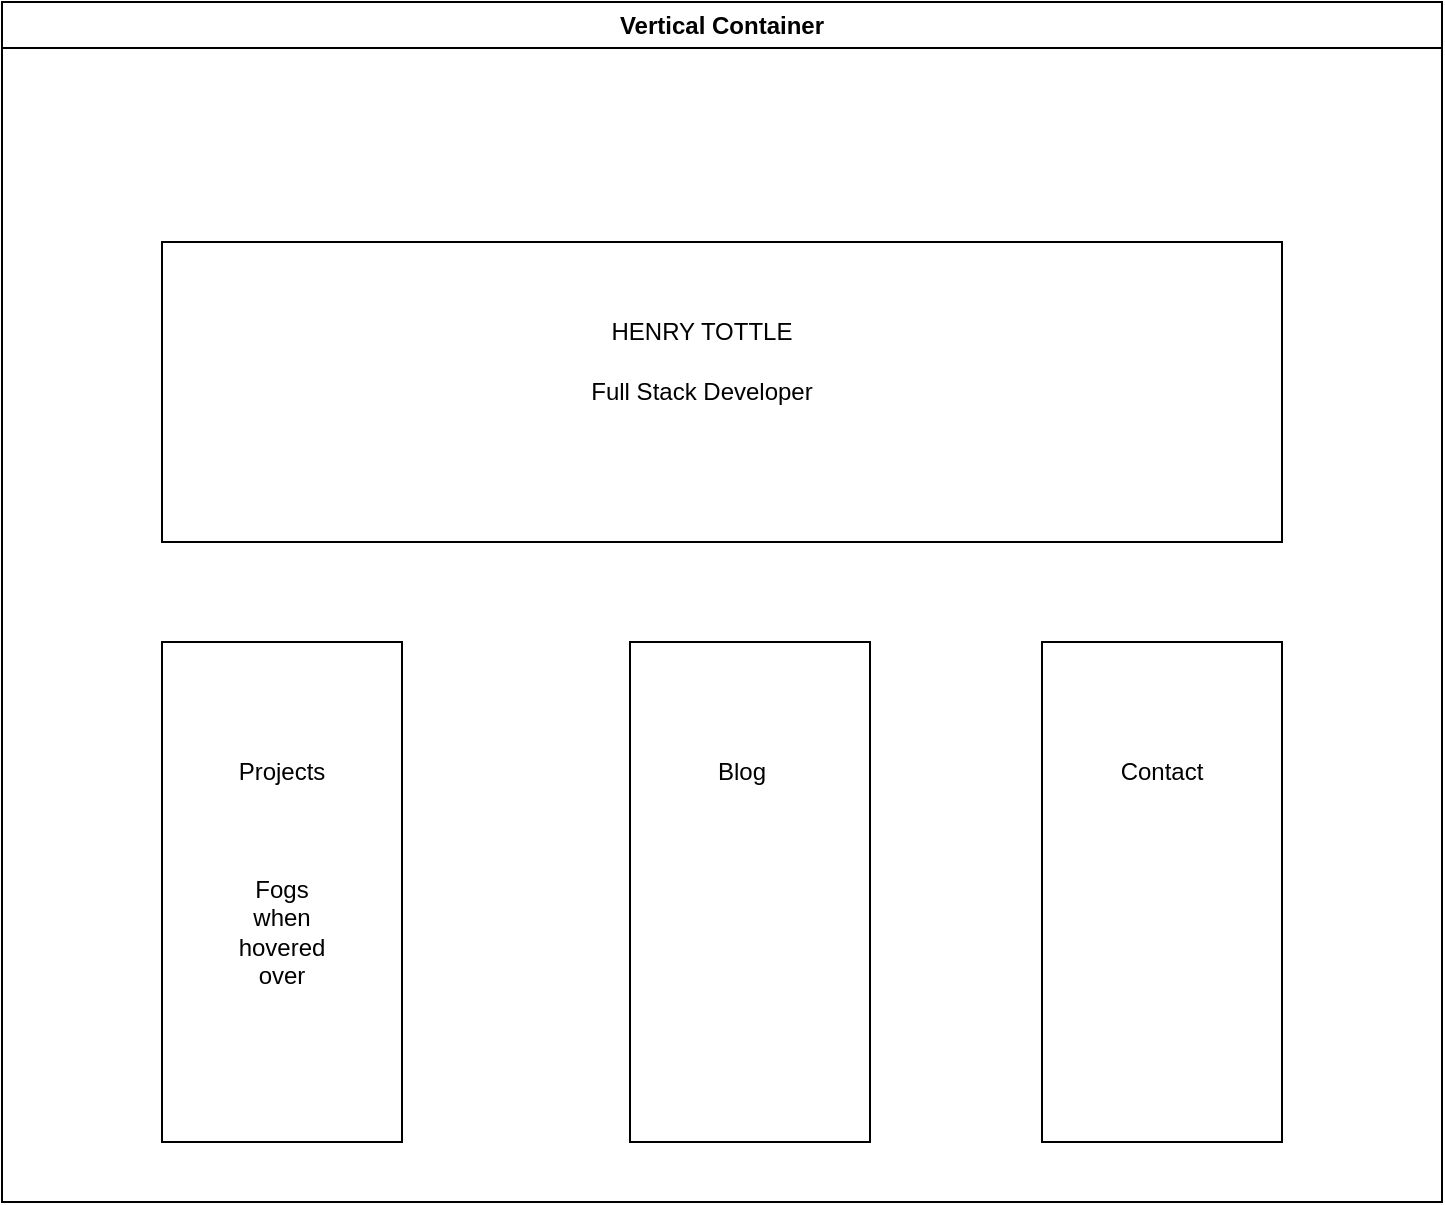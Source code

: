 <mxfile version="24.7.5">
  <diagram name="Page-1" id="FcU2R1jEqoU1yKVSI9cK">
    <mxGraphModel dx="1224" dy="658" grid="1" gridSize="10" guides="1" tooltips="1" connect="1" arrows="1" fold="1" page="1" pageScale="1" pageWidth="827" pageHeight="1169" math="0" shadow="0">
      <root>
        <mxCell id="0" />
        <mxCell id="1" parent="0" />
        <mxCell id="x8HOcmtypewlbyFpmWLk-1" value="Vertical Container" style="swimlane;whiteSpace=wrap;html=1;" vertex="1" parent="1">
          <mxGeometry x="40" y="40" width="720" height="600" as="geometry" />
        </mxCell>
        <mxCell id="x8HOcmtypewlbyFpmWLk-2" value="" style="rounded=0;whiteSpace=wrap;html=1;" vertex="1" parent="x8HOcmtypewlbyFpmWLk-1">
          <mxGeometry x="80" y="120" width="560" height="150" as="geometry" />
        </mxCell>
        <mxCell id="x8HOcmtypewlbyFpmWLk-3" value="" style="rounded=0;whiteSpace=wrap;html=1;" vertex="1" parent="x8HOcmtypewlbyFpmWLk-1">
          <mxGeometry x="80" y="320" width="120" height="250" as="geometry" />
        </mxCell>
        <mxCell id="x8HOcmtypewlbyFpmWLk-4" value="" style="rounded=0;whiteSpace=wrap;html=1;" vertex="1" parent="x8HOcmtypewlbyFpmWLk-1">
          <mxGeometry x="314" y="320" width="120" height="250" as="geometry" />
        </mxCell>
        <mxCell id="x8HOcmtypewlbyFpmWLk-5" value="" style="rounded=0;whiteSpace=wrap;html=1;" vertex="1" parent="x8HOcmtypewlbyFpmWLk-1">
          <mxGeometry x="520" y="320" width="120" height="250" as="geometry" />
        </mxCell>
        <mxCell id="x8HOcmtypewlbyFpmWLk-6" value="HENRY TOTTLE" style="text;html=1;align=center;verticalAlign=middle;whiteSpace=wrap;rounded=0;" vertex="1" parent="x8HOcmtypewlbyFpmWLk-1">
          <mxGeometry x="240" y="150" width="220" height="30" as="geometry" />
        </mxCell>
        <mxCell id="x8HOcmtypewlbyFpmWLk-7" value="Full Stack Developer" style="text;html=1;align=center;verticalAlign=middle;whiteSpace=wrap;rounded=0;" vertex="1" parent="x8HOcmtypewlbyFpmWLk-1">
          <mxGeometry x="240" y="180" width="220" height="30" as="geometry" />
        </mxCell>
        <mxCell id="x8HOcmtypewlbyFpmWLk-8" value="Projects" style="text;html=1;align=center;verticalAlign=middle;whiteSpace=wrap;rounded=0;" vertex="1" parent="x8HOcmtypewlbyFpmWLk-1">
          <mxGeometry x="110" y="370" width="60" height="30" as="geometry" />
        </mxCell>
        <mxCell id="x8HOcmtypewlbyFpmWLk-9" value="Blog" style="text;html=1;align=center;verticalAlign=middle;whiteSpace=wrap;rounded=0;" vertex="1" parent="x8HOcmtypewlbyFpmWLk-1">
          <mxGeometry x="340" y="370" width="60" height="30" as="geometry" />
        </mxCell>
        <mxCell id="x8HOcmtypewlbyFpmWLk-10" value="Contact" style="text;html=1;align=center;verticalAlign=middle;whiteSpace=wrap;rounded=0;" vertex="1" parent="x8HOcmtypewlbyFpmWLk-1">
          <mxGeometry x="550" y="370" width="60" height="30" as="geometry" />
        </mxCell>
        <mxCell id="x8HOcmtypewlbyFpmWLk-11" value="Fogs when hovered over" style="text;html=1;align=center;verticalAlign=middle;whiteSpace=wrap;rounded=0;" vertex="1" parent="x8HOcmtypewlbyFpmWLk-1">
          <mxGeometry x="110" y="450" width="60" height="30" as="geometry" />
        </mxCell>
      </root>
    </mxGraphModel>
  </diagram>
</mxfile>
